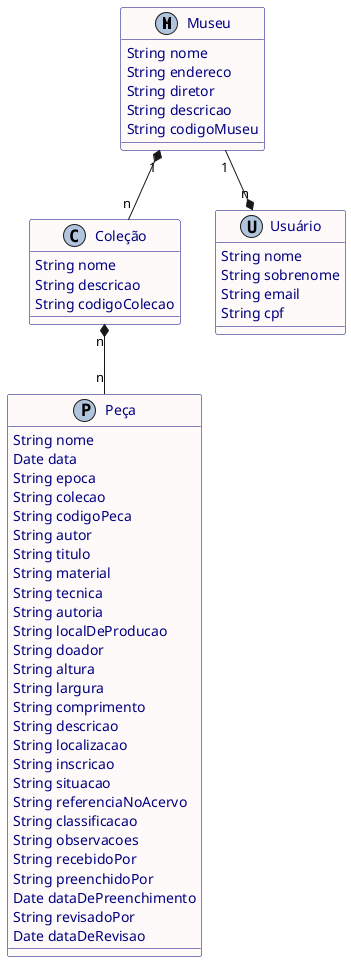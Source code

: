 @startuml
    skinparam ClassBackgroundColor Snow
    skinparam ClassBorderColor Navy
    skinparam ClassFontColor Navy
    skinparam ClassAttributeFontColor Navy

    class Museu{
        String nome
        String endereco
        String diretor
        String descricao
        String codigoMuseu
    }

    class Coleção{
        String nome
        String descricao
        String codigoColecao
    }

    class Peça{
        String nome
        Date data
        String epoca
        String colecao
        String codigoPeca
        String autor
        String titulo
        String material
        String tecnica
        String autoria
        String localDeProducao
        String doador
        String altura
        String largura
        String comprimento
        String descricao
        String localizacao
        String inscricao
        String situacao
        String referenciaNoAcervo
        String classificacao
        String observacoes
        String recebidoPor
        String preenchidoPor
        Date dataDePreenchimento
        String revisadoPor
        Date dataDeRevisao
    }

    Class Usuário{
        String nome
        String sobrenome
        String email
        String cpf
    }
    
    Museu "1" *-- "n" Coleção
    Coleção "n" *-- "n" Peça
    Museu "1" --* "n" Usuário
    class Museu << (M, LightSteelBlue) >>
    class Coleção << (C, LightSteelBlue) >>
    class Usuário << (U, LightSteelBlue) >>
    class Peça << (P, LightSteelBlue) >>
@enduml